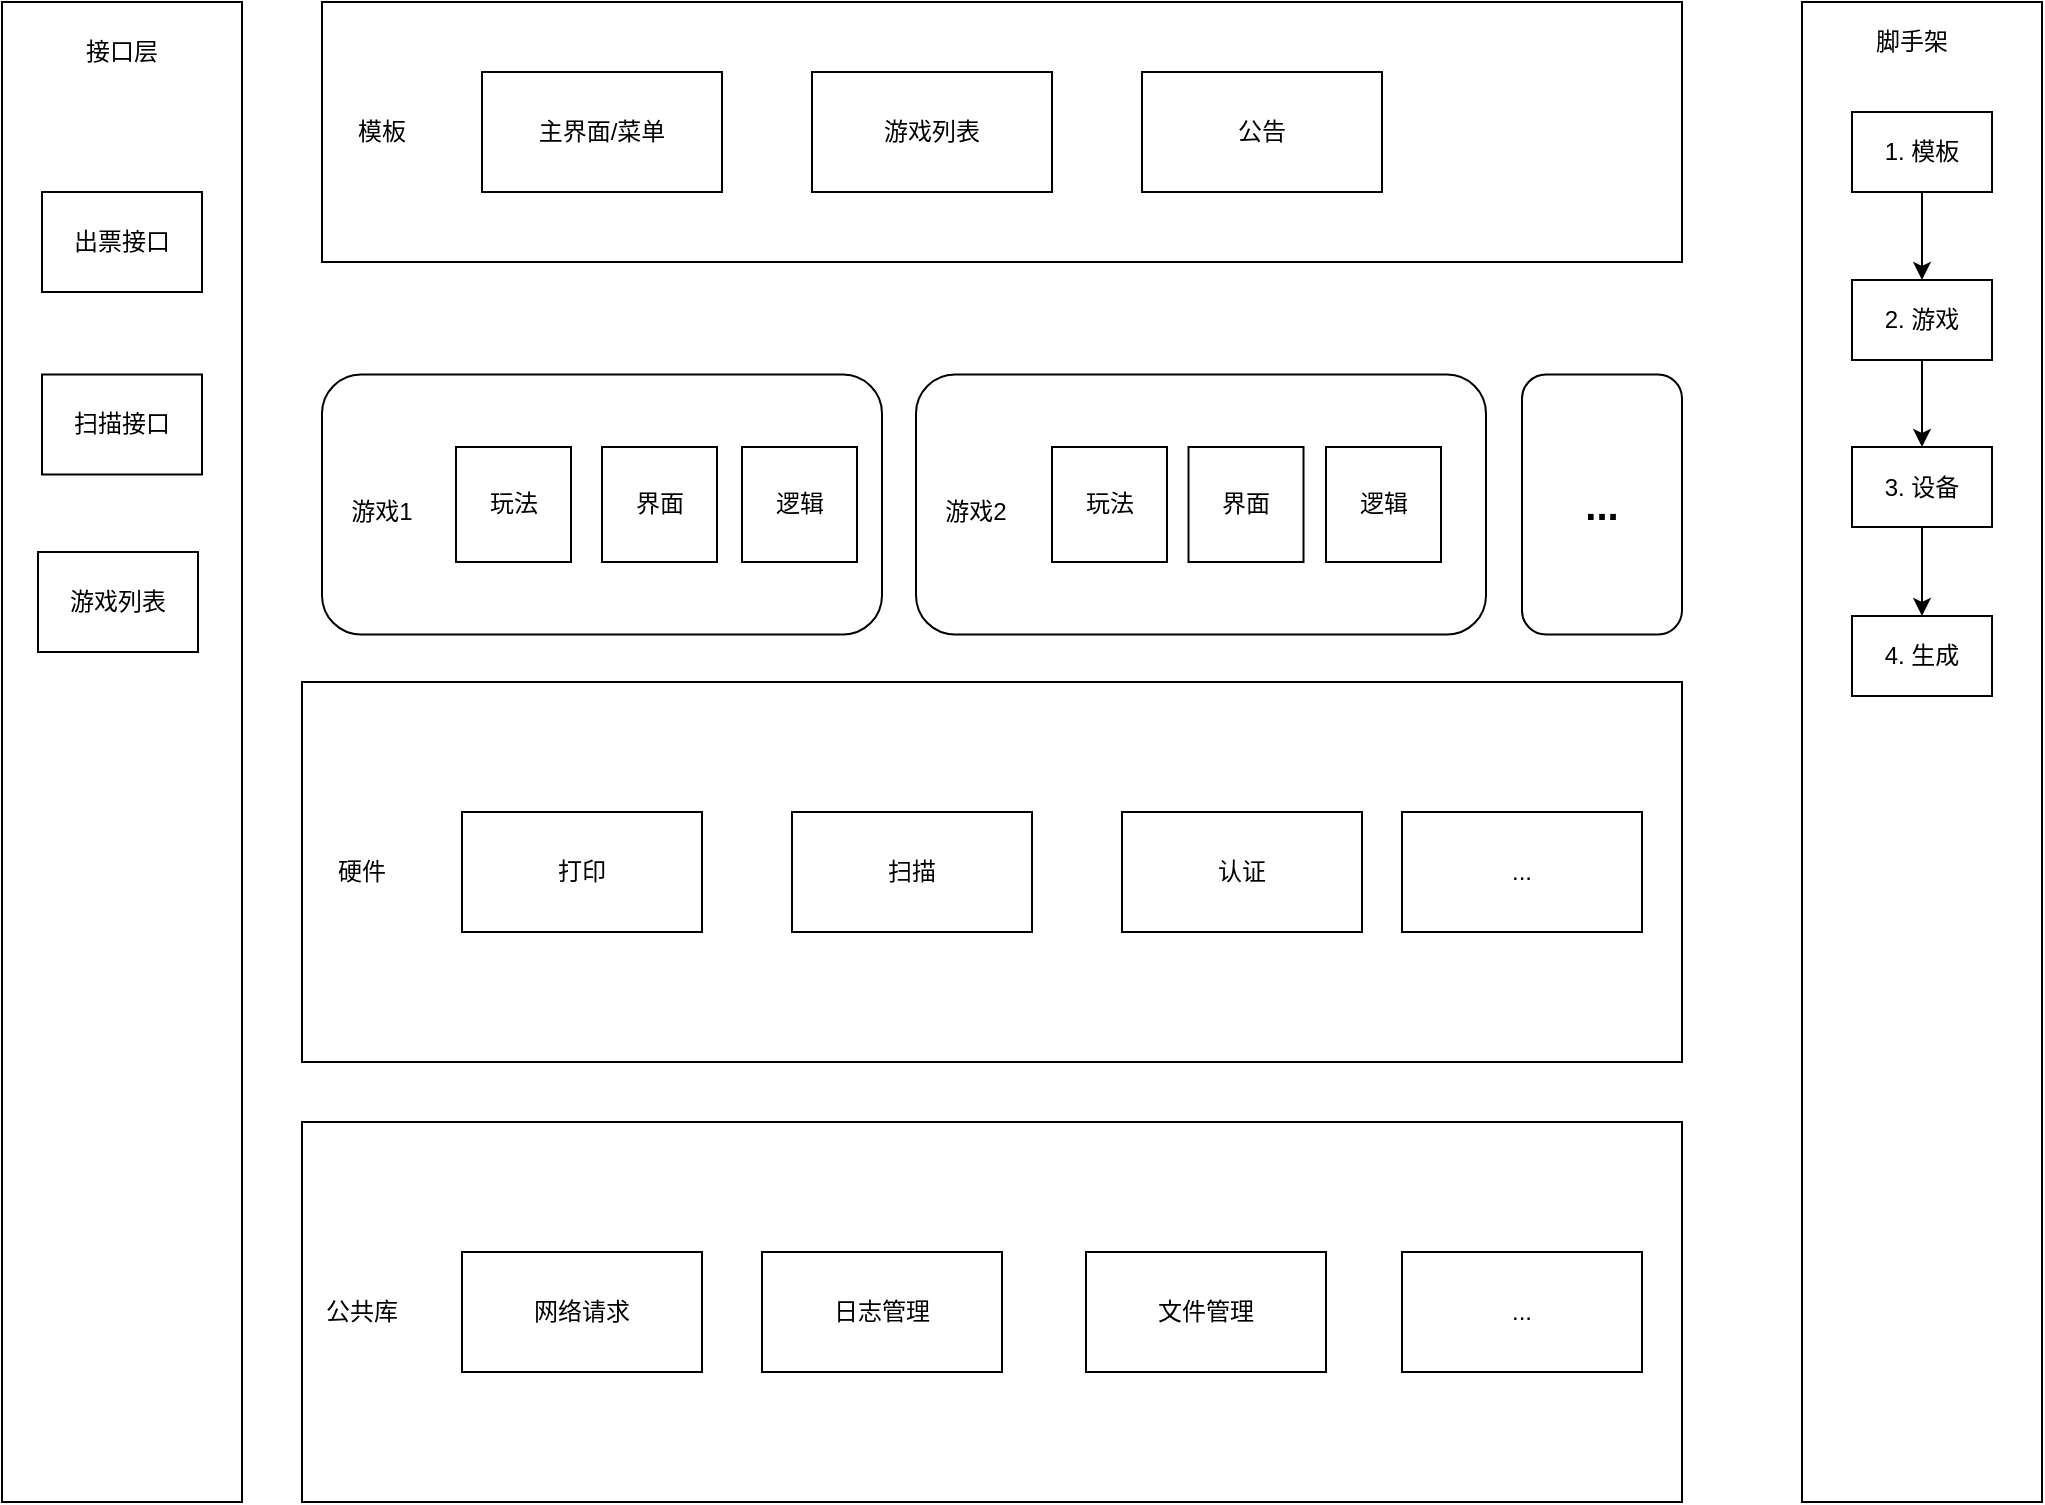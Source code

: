 <mxfile version="20.5.1" type="github"><diagram id="0ysHFTCivcRCxHC7qrkj" name="Page-1"><mxGraphModel dx="1186" dy="523" grid="1" gridSize="10" guides="1" tooltips="1" connect="1" arrows="1" fold="1" page="1" pageScale="1" pageWidth="850" pageHeight="1100" math="0" shadow="0"><root><mxCell id="0"/><mxCell id="1" parent="0"/><mxCell id="yrjzM_FVNmFPox8S20JC-1" value="" style="rounded=1;whiteSpace=wrap;html=1;" vertex="1" parent="1"><mxGeometry x="250" y="766.25" width="280" height="130" as="geometry"/></mxCell><mxCell id="yrjzM_FVNmFPox8S20JC-2" value="游戏1" style="text;html=1;strokeColor=none;fillColor=none;align=center;verticalAlign=middle;whiteSpace=wrap;rounded=0;" vertex="1" parent="1"><mxGeometry x="250" y="820" width="60" height="30" as="geometry"/></mxCell><mxCell id="yrjzM_FVNmFPox8S20JC-3" value="玩法" style="whiteSpace=wrap;html=1;aspect=fixed;" vertex="1" parent="1"><mxGeometry x="317" y="802.5" width="57.5" height="57.5" as="geometry"/></mxCell><mxCell id="yrjzM_FVNmFPox8S20JC-4" value="界面" style="whiteSpace=wrap;html=1;aspect=fixed;" vertex="1" parent="1"><mxGeometry x="390" y="802.5" width="57.5" height="57.5" as="geometry"/></mxCell><mxCell id="yrjzM_FVNmFPox8S20JC-5" value="" style="rounded=0;whiteSpace=wrap;html=1;" vertex="1" parent="1"><mxGeometry x="240" y="1140" width="690" height="190" as="geometry"/></mxCell><mxCell id="yrjzM_FVNmFPox8S20JC-6" value="公共库" style="text;html=1;strokeColor=none;fillColor=none;align=center;verticalAlign=middle;whiteSpace=wrap;rounded=0;" vertex="1" parent="1"><mxGeometry x="240" y="1220" width="60" height="30" as="geometry"/></mxCell><mxCell id="yrjzM_FVNmFPox8S20JC-7" value="网络请求" style="rounded=0;whiteSpace=wrap;html=1;" vertex="1" parent="1"><mxGeometry x="320" y="1205" width="120" height="60" as="geometry"/></mxCell><mxCell id="yrjzM_FVNmFPox8S20JC-8" value="日志管理" style="rounded=0;whiteSpace=wrap;html=1;" vertex="1" parent="1"><mxGeometry x="470" y="1205" width="120" height="60" as="geometry"/></mxCell><mxCell id="yrjzM_FVNmFPox8S20JC-9" value="文件管理" style="rounded=0;whiteSpace=wrap;html=1;" vertex="1" parent="1"><mxGeometry x="632" y="1205" width="120" height="60" as="geometry"/></mxCell><mxCell id="yrjzM_FVNmFPox8S20JC-10" value="逻辑" style="whiteSpace=wrap;html=1;aspect=fixed;" vertex="1" parent="1"><mxGeometry x="460" y="802.5" width="57.5" height="57.5" as="geometry"/></mxCell><mxCell id="yrjzM_FVNmFPox8S20JC-11" value="" style="rounded=0;whiteSpace=wrap;html=1;" vertex="1" parent="1"><mxGeometry x="90" y="580" width="120" height="750" as="geometry"/></mxCell><mxCell id="yrjzM_FVNmFPox8S20JC-12" value="接口层" style="text;html=1;strokeColor=none;fillColor=none;align=center;verticalAlign=middle;whiteSpace=wrap;rounded=0;" vertex="1" parent="1"><mxGeometry x="120" y="590" width="60" height="30" as="geometry"/></mxCell><mxCell id="yrjzM_FVNmFPox8S20JC-13" value="" style="rounded=0;whiteSpace=wrap;html=1;" vertex="1" parent="1"><mxGeometry x="240" y="920" width="690" height="190" as="geometry"/></mxCell><mxCell id="yrjzM_FVNmFPox8S20JC-14" value="硬件" style="text;html=1;strokeColor=none;fillColor=none;align=center;verticalAlign=middle;whiteSpace=wrap;rounded=0;" vertex="1" parent="1"><mxGeometry x="240" y="1000" width="60" height="30" as="geometry"/></mxCell><mxCell id="yrjzM_FVNmFPox8S20JC-15" value="打印" style="rounded=0;whiteSpace=wrap;html=1;" vertex="1" parent="1"><mxGeometry x="320" y="985" width="120" height="60" as="geometry"/></mxCell><mxCell id="yrjzM_FVNmFPox8S20JC-16" value="扫描" style="rounded=0;whiteSpace=wrap;html=1;" vertex="1" parent="1"><mxGeometry x="485" y="985" width="120" height="60" as="geometry"/></mxCell><mxCell id="yrjzM_FVNmFPox8S20JC-17" value="认证" style="rounded=0;whiteSpace=wrap;html=1;" vertex="1" parent="1"><mxGeometry x="650" y="985" width="120" height="60" as="geometry"/></mxCell><mxCell id="yrjzM_FVNmFPox8S20JC-18" value="" style="rounded=1;whiteSpace=wrap;html=1;" vertex="1" parent="1"><mxGeometry x="547" y="766.25" width="285" height="130" as="geometry"/></mxCell><mxCell id="yrjzM_FVNmFPox8S20JC-19" value="游戏2" style="text;html=1;strokeColor=none;fillColor=none;align=center;verticalAlign=middle;whiteSpace=wrap;rounded=0;" vertex="1" parent="1"><mxGeometry x="547" y="820" width="60" height="30" as="geometry"/></mxCell><mxCell id="yrjzM_FVNmFPox8S20JC-20" value="玩法" style="whiteSpace=wrap;html=1;aspect=fixed;" vertex="1" parent="1"><mxGeometry x="615" y="802.5" width="57.5" height="57.5" as="geometry"/></mxCell><mxCell id="yrjzM_FVNmFPox8S20JC-21" value="界面" style="whiteSpace=wrap;html=1;aspect=fixed;" vertex="1" parent="1"><mxGeometry x="683.25" y="802.5" width="57.5" height="57.5" as="geometry"/></mxCell><mxCell id="yrjzM_FVNmFPox8S20JC-22" value="逻辑" style="whiteSpace=wrap;html=1;aspect=fixed;" vertex="1" parent="1"><mxGeometry x="752" y="802.5" width="57.5" height="57.5" as="geometry"/></mxCell><mxCell id="yrjzM_FVNmFPox8S20JC-23" value="" style="rounded=0;whiteSpace=wrap;html=1;" vertex="1" parent="1"><mxGeometry x="250" y="580" width="680" height="130" as="geometry"/></mxCell><mxCell id="yrjzM_FVNmFPox8S20JC-24" value="模板" style="text;html=1;strokeColor=none;fillColor=none;align=center;verticalAlign=middle;whiteSpace=wrap;rounded=0;" vertex="1" parent="1"><mxGeometry x="250" y="630" width="60" height="30" as="geometry"/></mxCell><mxCell id="yrjzM_FVNmFPox8S20JC-25" value="主界面/菜单" style="rounded=0;whiteSpace=wrap;html=1;" vertex="1" parent="1"><mxGeometry x="330" y="615" width="120" height="60" as="geometry"/></mxCell><mxCell id="yrjzM_FVNmFPox8S20JC-26" value="游戏列表" style="rounded=0;whiteSpace=wrap;html=1;" vertex="1" parent="1"><mxGeometry x="495" y="615" width="120" height="60" as="geometry"/></mxCell><mxCell id="yrjzM_FVNmFPox8S20JC-27" value="公告" style="rounded=0;whiteSpace=wrap;html=1;" vertex="1" parent="1"><mxGeometry x="660" y="615" width="120" height="60" as="geometry"/></mxCell><mxCell id="yrjzM_FVNmFPox8S20JC-28" value="" style="rounded=0;whiteSpace=wrap;html=1;" vertex="1" parent="1"><mxGeometry x="990" y="580" width="120" height="750" as="geometry"/></mxCell><mxCell id="yrjzM_FVNmFPox8S20JC-29" value="脚手架" style="text;html=1;strokeColor=none;fillColor=none;align=center;verticalAlign=middle;whiteSpace=wrap;rounded=0;" vertex="1" parent="1"><mxGeometry x="1015" y="585" width="60" height="30" as="geometry"/></mxCell><mxCell id="yrjzM_FVNmFPox8S20JC-30" value="出票接口" style="rounded=0;whiteSpace=wrap;html=1;" vertex="1" parent="1"><mxGeometry x="110" y="675" width="80" height="50" as="geometry"/></mxCell><mxCell id="yrjzM_FVNmFPox8S20JC-31" value="..." style="rounded=1;whiteSpace=wrap;html=1;fontStyle=1;fontSize=20;" vertex="1" parent="1"><mxGeometry x="850" y="766.25" width="80" height="130" as="geometry"/></mxCell><mxCell id="yrjzM_FVNmFPox8S20JC-32" style="edgeStyle=orthogonalEdgeStyle;rounded=0;orthogonalLoop=1;jettySize=auto;html=1;entryX=0.5;entryY=0;entryDx=0;entryDy=0;fontSize=20;" edge="1" parent="1" source="yrjzM_FVNmFPox8S20JC-33" target="yrjzM_FVNmFPox8S20JC-35"><mxGeometry relative="1" as="geometry"/></mxCell><mxCell id="yrjzM_FVNmFPox8S20JC-33" value="1. 模板" style="rounded=0;whiteSpace=wrap;html=1;" vertex="1" parent="1"><mxGeometry x="1015" y="635" width="70" height="40" as="geometry"/></mxCell><mxCell id="yrjzM_FVNmFPox8S20JC-34" style="edgeStyle=orthogonalEdgeStyle;rounded=0;orthogonalLoop=1;jettySize=auto;html=1;fontSize=20;" edge="1" parent="1" source="yrjzM_FVNmFPox8S20JC-35" target="yrjzM_FVNmFPox8S20JC-37"><mxGeometry relative="1" as="geometry"/></mxCell><mxCell id="yrjzM_FVNmFPox8S20JC-35" value="2. 游戏" style="rounded=0;whiteSpace=wrap;html=1;" vertex="1" parent="1"><mxGeometry x="1015" y="719" width="70" height="40" as="geometry"/></mxCell><mxCell id="yrjzM_FVNmFPox8S20JC-36" style="edgeStyle=orthogonalEdgeStyle;rounded=0;orthogonalLoop=1;jettySize=auto;html=1;fontSize=20;" edge="1" parent="1" source="yrjzM_FVNmFPox8S20JC-37" target="yrjzM_FVNmFPox8S20JC-38"><mxGeometry relative="1" as="geometry"/></mxCell><mxCell id="yrjzM_FVNmFPox8S20JC-37" value="3. 设备" style="rounded=0;whiteSpace=wrap;html=1;" vertex="1" parent="1"><mxGeometry x="1015" y="802.5" width="70" height="40" as="geometry"/></mxCell><mxCell id="yrjzM_FVNmFPox8S20JC-38" value="4. 生成" style="rounded=0;whiteSpace=wrap;html=1;" vertex="1" parent="1"><mxGeometry x="1015" y="887" width="70" height="40" as="geometry"/></mxCell><mxCell id="yrjzM_FVNmFPox8S20JC-39" value="扫描接口" style="rounded=0;whiteSpace=wrap;html=1;" vertex="1" parent="1"><mxGeometry x="110" y="766.25" width="80" height="50" as="geometry"/></mxCell><mxCell id="yrjzM_FVNmFPox8S20JC-40" value="游戏列表" style="rounded=0;whiteSpace=wrap;html=1;" vertex="1" parent="1"><mxGeometry x="108" y="855" width="80" height="50" as="geometry"/></mxCell><mxCell id="yrjzM_FVNmFPox8S20JC-41" value="..." style="rounded=0;whiteSpace=wrap;html=1;" vertex="1" parent="1"><mxGeometry x="790" y="985" width="120" height="60" as="geometry"/></mxCell><mxCell id="yrjzM_FVNmFPox8S20JC-42" value="..." style="rounded=0;whiteSpace=wrap;html=1;" vertex="1" parent="1"><mxGeometry x="790" y="1205" width="120" height="60" as="geometry"/></mxCell></root></mxGraphModel></diagram></mxfile>